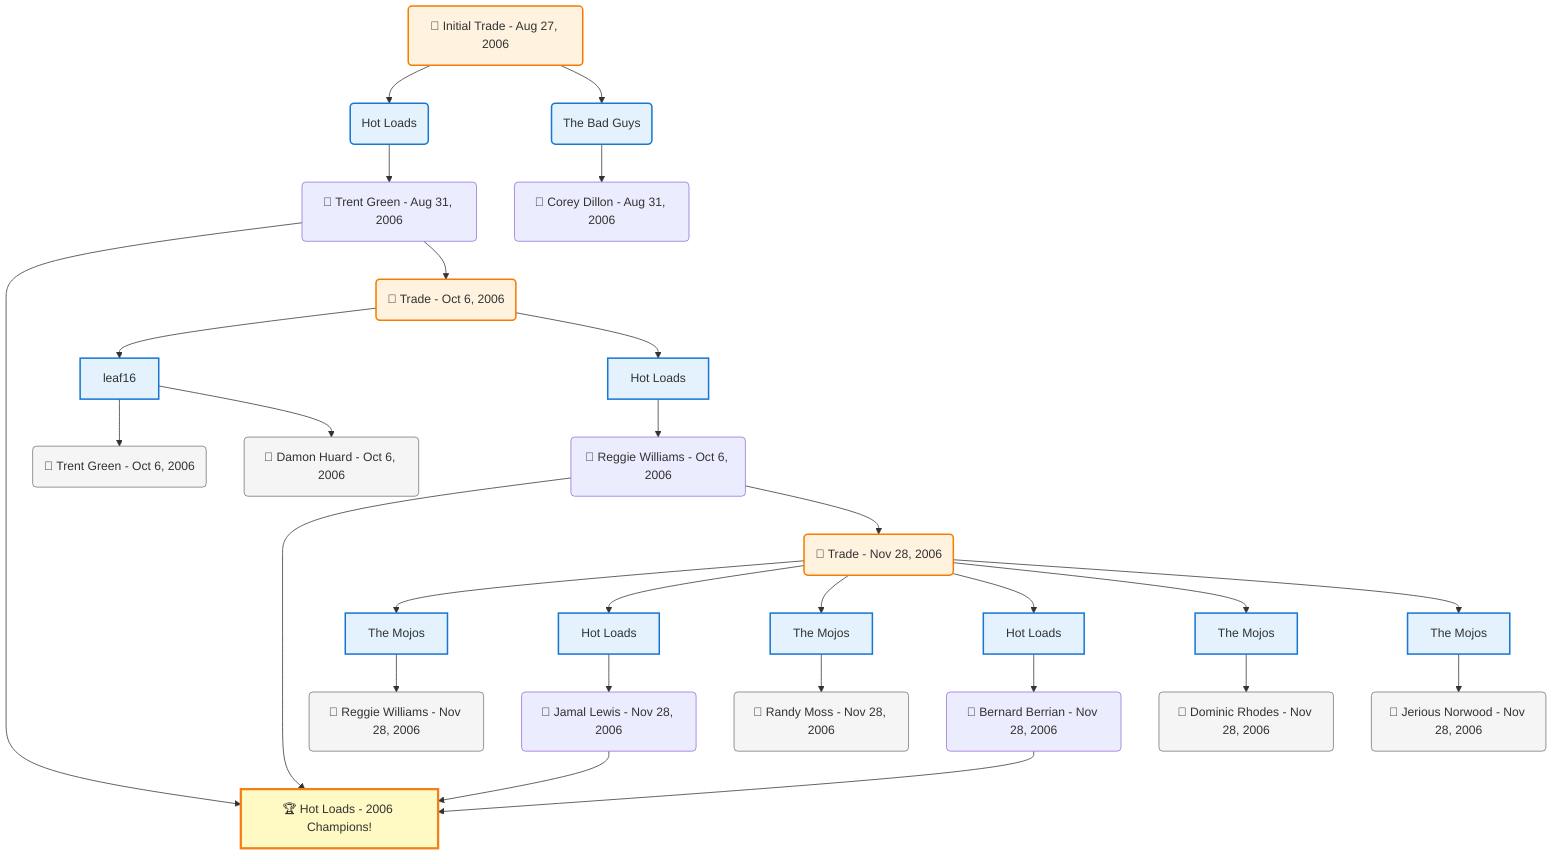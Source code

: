 flowchart TD

    TRADE_MAIN("🔄 Initial Trade - Aug 27, 2006")
    TEAM_1("Hot Loads")
    TEAM_2("The Bad Guys")
    NODE_4adda88b-4808-4359-9dbc-30ab5eb5f68b("🔄 Trent Green - Aug 31, 2006")
    CHAMP_8e9f18ff-62c3-40e8-bb10-32f74cf4ee33_2006["🏆 Hot Loads - 2006 Champions!"]
    TRADE_1b60ced4-e58d-440a-a3c0-39fe9e51bc63_3("🔄 Trade - Oct 6, 2006")
    TEAM_66fb98f4-89a7-45f9-893a-b41d71e6249d_4["leaf16"]
    NODE_2bb00979-86c0-41ab-9488-9c32f33fa058("🔄 Trent Green - Oct 6, 2006")
    NODE_43774997-531f-4263-b52f-ce409f957cac("🔄 Damon Huard - Oct 6, 2006")
    TEAM_8e9f18ff-62c3-40e8-bb10-32f74cf4ee33_5["Hot Loads"]
    NODE_a19114ad-6c52-4128-b194-f3a4117e89fa("🔄 Reggie Williams - Oct 6, 2006")
    TRADE_94128dc1-5690-4ecb-9e57-2fcda0f4436f_6("🔄 Trade - Nov 28, 2006")
    TEAM_bbe2d0ad-54cf-4c22-be82-b2a5f262a157_7["The Mojos"]
    NODE_4a66e6f4-6850-46cb-ae70-91890578144f("🔄 Reggie Williams - Nov 28, 2006")
    TEAM_8e9f18ff-62c3-40e8-bb10-32f74cf4ee33_8["Hot Loads"]
    NODE_0f1d9e0e-cd1c-4a60-b92e-202e6d935f55("🔄 Jamal Lewis - Nov 28, 2006")
    TEAM_bbe2d0ad-54cf-4c22-be82-b2a5f262a157_9["The Mojos"]
    NODE_ea837e1f-1038-4fb7-b95d-79f8daf5279e("🔄 Randy Moss - Nov 28, 2006")
    TEAM_8e9f18ff-62c3-40e8-bb10-32f74cf4ee33_10["Hot Loads"]
    NODE_7aed24a6-71ce-4ad3-8218-d5b6b4b8e796("🔄 Bernard Berrian - Nov 28, 2006")
    TEAM_bbe2d0ad-54cf-4c22-be82-b2a5f262a157_11["The Mojos"]
    NODE_1695e839-8cd2-4d8b-ad6e-df55e29c78d9("🔄 Dominic Rhodes - Nov 28, 2006")
    TEAM_bbe2d0ad-54cf-4c22-be82-b2a5f262a157_12["The Mojos"]
    NODE_cdf5dcda-2005-467e-afdb-f4c01462b89a("🔄 Jerious Norwood - Nov 28, 2006")
    NODE_6d118018-9ce4-447b-b406-d69849f2ed16("🔄 Corey Dillon - Aug 31, 2006")

    TRADE_MAIN --> TEAM_1
    TRADE_MAIN --> TEAM_2
    TEAM_1 --> NODE_4adda88b-4808-4359-9dbc-30ab5eb5f68b
    NODE_4adda88b-4808-4359-9dbc-30ab5eb5f68b --> CHAMP_8e9f18ff-62c3-40e8-bb10-32f74cf4ee33_2006
    NODE_4adda88b-4808-4359-9dbc-30ab5eb5f68b --> TRADE_1b60ced4-e58d-440a-a3c0-39fe9e51bc63_3
    TRADE_1b60ced4-e58d-440a-a3c0-39fe9e51bc63_3 --> TEAM_66fb98f4-89a7-45f9-893a-b41d71e6249d_4
    TEAM_66fb98f4-89a7-45f9-893a-b41d71e6249d_4 --> NODE_2bb00979-86c0-41ab-9488-9c32f33fa058
    TEAM_66fb98f4-89a7-45f9-893a-b41d71e6249d_4 --> NODE_43774997-531f-4263-b52f-ce409f957cac
    TRADE_1b60ced4-e58d-440a-a3c0-39fe9e51bc63_3 --> TEAM_8e9f18ff-62c3-40e8-bb10-32f74cf4ee33_5
    TEAM_8e9f18ff-62c3-40e8-bb10-32f74cf4ee33_5 --> NODE_a19114ad-6c52-4128-b194-f3a4117e89fa
    NODE_a19114ad-6c52-4128-b194-f3a4117e89fa --> CHAMP_8e9f18ff-62c3-40e8-bb10-32f74cf4ee33_2006
    NODE_a19114ad-6c52-4128-b194-f3a4117e89fa --> TRADE_94128dc1-5690-4ecb-9e57-2fcda0f4436f_6
    TRADE_94128dc1-5690-4ecb-9e57-2fcda0f4436f_6 --> TEAM_bbe2d0ad-54cf-4c22-be82-b2a5f262a157_7
    TEAM_bbe2d0ad-54cf-4c22-be82-b2a5f262a157_7 --> NODE_4a66e6f4-6850-46cb-ae70-91890578144f
    TRADE_94128dc1-5690-4ecb-9e57-2fcda0f4436f_6 --> TEAM_8e9f18ff-62c3-40e8-bb10-32f74cf4ee33_8
    TEAM_8e9f18ff-62c3-40e8-bb10-32f74cf4ee33_8 --> NODE_0f1d9e0e-cd1c-4a60-b92e-202e6d935f55
    NODE_0f1d9e0e-cd1c-4a60-b92e-202e6d935f55 --> CHAMP_8e9f18ff-62c3-40e8-bb10-32f74cf4ee33_2006
    TRADE_94128dc1-5690-4ecb-9e57-2fcda0f4436f_6 --> TEAM_bbe2d0ad-54cf-4c22-be82-b2a5f262a157_9
    TEAM_bbe2d0ad-54cf-4c22-be82-b2a5f262a157_9 --> NODE_ea837e1f-1038-4fb7-b95d-79f8daf5279e
    TRADE_94128dc1-5690-4ecb-9e57-2fcda0f4436f_6 --> TEAM_8e9f18ff-62c3-40e8-bb10-32f74cf4ee33_10
    TEAM_8e9f18ff-62c3-40e8-bb10-32f74cf4ee33_10 --> NODE_7aed24a6-71ce-4ad3-8218-d5b6b4b8e796
    NODE_7aed24a6-71ce-4ad3-8218-d5b6b4b8e796 --> CHAMP_8e9f18ff-62c3-40e8-bb10-32f74cf4ee33_2006
    TRADE_94128dc1-5690-4ecb-9e57-2fcda0f4436f_6 --> TEAM_bbe2d0ad-54cf-4c22-be82-b2a5f262a157_11
    TEAM_bbe2d0ad-54cf-4c22-be82-b2a5f262a157_11 --> NODE_1695e839-8cd2-4d8b-ad6e-df55e29c78d9
    TRADE_94128dc1-5690-4ecb-9e57-2fcda0f4436f_6 --> TEAM_bbe2d0ad-54cf-4c22-be82-b2a5f262a157_12
    TEAM_bbe2d0ad-54cf-4c22-be82-b2a5f262a157_12 --> NODE_cdf5dcda-2005-467e-afdb-f4c01462b89a
    TEAM_2 --> NODE_6d118018-9ce4-447b-b406-d69849f2ed16

    %% Node styling
    classDef teamNode fill:#e3f2fd,stroke:#1976d2,stroke-width:2px
    classDef tradeNode fill:#fff3e0,stroke:#f57c00,stroke-width:2px
    classDef playerNode fill:#f3e5f5,stroke:#7b1fa2,stroke-width:1px
    classDef nonRootPlayerNode fill:#f5f5f5,stroke:#757575,stroke-width:1px
    classDef endNode fill:#ffebee,stroke:#c62828,stroke-width:2px
    classDef waiverNode fill:#e8f5e8,stroke:#388e3c,stroke-width:2px
    classDef championshipNode fill:#fff9c4,stroke:#f57f17,stroke-width:3px

    class TEAM_1,TEAM_2,TEAM_66fb98f4-89a7-45f9-893a-b41d71e6249d_4,TEAM_8e9f18ff-62c3-40e8-bb10-32f74cf4ee33_5,TEAM_bbe2d0ad-54cf-4c22-be82-b2a5f262a157_7,TEAM_8e9f18ff-62c3-40e8-bb10-32f74cf4ee33_8,TEAM_bbe2d0ad-54cf-4c22-be82-b2a5f262a157_9,TEAM_8e9f18ff-62c3-40e8-bb10-32f74cf4ee33_10,TEAM_bbe2d0ad-54cf-4c22-be82-b2a5f262a157_11,TEAM_bbe2d0ad-54cf-4c22-be82-b2a5f262a157_12 teamNode
    class CHAMP_8e9f18ff-62c3-40e8-bb10-32f74cf4ee33_2006 championshipNode
    class NODE_2bb00979-86c0-41ab-9488-9c32f33fa058,NODE_43774997-531f-4263-b52f-ce409f957cac,NODE_4a66e6f4-6850-46cb-ae70-91890578144f,NODE_ea837e1f-1038-4fb7-b95d-79f8daf5279e,NODE_1695e839-8cd2-4d8b-ad6e-df55e29c78d9,NODE_cdf5dcda-2005-467e-afdb-f4c01462b89a nonRootPlayerNode
    class TRADE_MAIN,TRADE_1b60ced4-e58d-440a-a3c0-39fe9e51bc63_3,TRADE_94128dc1-5690-4ecb-9e57-2fcda0f4436f_6 tradeNode